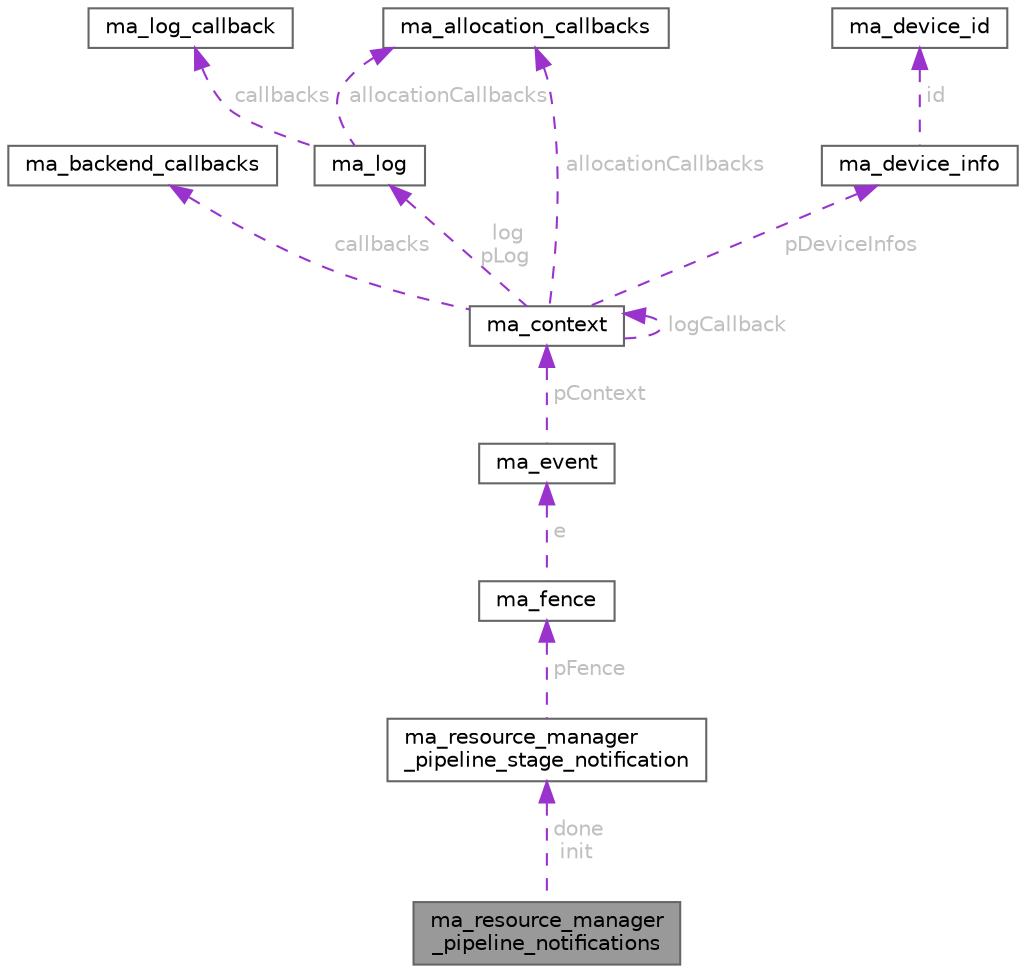 digraph "ma_resource_manager_pipeline_notifications"
{
 // LATEX_PDF_SIZE
  bgcolor="transparent";
  edge [fontname=Helvetica,fontsize=10,labelfontname=Helvetica,labelfontsize=10];
  node [fontname=Helvetica,fontsize=10,shape=box,height=0.2,width=0.4];
  Node1 [id="Node000001",label="ma_resource_manager\l_pipeline_notifications",height=0.2,width=0.4,color="gray40", fillcolor="grey60", style="filled", fontcolor="black",tooltip=" "];
  Node2 -> Node1 [id="edge25_Node000001_Node000002",dir="back",color="darkorchid3",style="dashed",tooltip=" ",label=" done\ninit",fontcolor="grey" ];
  Node2 [id="Node000002",label="ma_resource_manager\l_pipeline_stage_notification",height=0.2,width=0.4,color="gray40", fillcolor="white", style="filled",URL="$structma__resource__manager__pipeline__stage__notification.html",tooltip=" "];
  Node3 -> Node2 [id="edge26_Node000002_Node000003",dir="back",color="darkorchid3",style="dashed",tooltip=" ",label=" pFence",fontcolor="grey" ];
  Node3 [id="Node000003",label="ma_fence",height=0.2,width=0.4,color="gray40", fillcolor="white", style="filled",URL="$structma__fence.html",tooltip=" "];
  Node4 -> Node3 [id="edge27_Node000003_Node000004",dir="back",color="darkorchid3",style="dashed",tooltip=" ",label=" e",fontcolor="grey" ];
  Node4 [id="Node000004",label="ma_event",height=0.2,width=0.4,color="gray40", fillcolor="white", style="filled",URL="$structma__event.html",tooltip=" "];
  Node5 -> Node4 [id="edge28_Node000004_Node000005",dir="back",color="darkorchid3",style="dashed",tooltip=" ",label=" pContext",fontcolor="grey" ];
  Node5 [id="Node000005",label="ma_context",height=0.2,width=0.4,color="gray40", fillcolor="white", style="filled",URL="$structma__context.html",tooltip=" "];
  Node6 -> Node5 [id="edge29_Node000005_Node000006",dir="back",color="darkorchid3",style="dashed",tooltip=" ",label=" callbacks",fontcolor="grey" ];
  Node6 [id="Node000006",label="ma_backend_callbacks",height=0.2,width=0.4,color="gray40", fillcolor="white", style="filled",URL="$structma__backend__callbacks.html",tooltip=" "];
  Node7 -> Node5 [id="edge30_Node000005_Node000007",dir="back",color="darkorchid3",style="dashed",tooltip=" ",label=" log\npLog",fontcolor="grey" ];
  Node7 [id="Node000007",label="ma_log",height=0.2,width=0.4,color="gray40", fillcolor="white", style="filled",URL="$structma__log.html",tooltip=" "];
  Node8 -> Node7 [id="edge31_Node000007_Node000008",dir="back",color="darkorchid3",style="dashed",tooltip=" ",label=" callbacks",fontcolor="grey" ];
  Node8 [id="Node000008",label="ma_log_callback",height=0.2,width=0.4,color="gray40", fillcolor="white", style="filled",URL="$structma__log__callback.html",tooltip=" "];
  Node9 -> Node7 [id="edge32_Node000007_Node000009",dir="back",color="darkorchid3",style="dashed",tooltip=" ",label=" allocationCallbacks",fontcolor="grey" ];
  Node9 [id="Node000009",label="ma_allocation_callbacks",height=0.2,width=0.4,color="gray40", fillcolor="white", style="filled",URL="$structma__allocation__callbacks.html",tooltip=" "];
  Node9 -> Node5 [id="edge33_Node000005_Node000009",dir="back",color="darkorchid3",style="dashed",tooltip=" ",label=" allocationCallbacks",fontcolor="grey" ];
  Node10 -> Node5 [id="edge34_Node000005_Node000010",dir="back",color="darkorchid3",style="dashed",tooltip=" ",label=" pDeviceInfos",fontcolor="grey" ];
  Node10 [id="Node000010",label="ma_device_info",height=0.2,width=0.4,color="gray40", fillcolor="white", style="filled",URL="$structma__device__info.html",tooltip=" "];
  Node11 -> Node10 [id="edge35_Node000010_Node000011",dir="back",color="darkorchid3",style="dashed",tooltip=" ",label=" id",fontcolor="grey" ];
  Node11 [id="Node000011",label="ma_device_id",height=0.2,width=0.4,color="gray40", fillcolor="white", style="filled",URL="$unionma__device__id.html",tooltip=" "];
  Node5 -> Node5 [id="edge36_Node000005_Node000005",dir="back",color="darkorchid3",style="dashed",tooltip=" ",label=" logCallback",fontcolor="grey" ];
}
